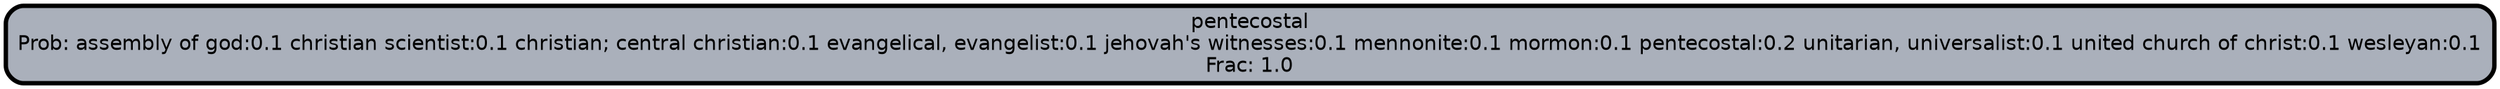 graph Tree {
node [shape=box, style="filled, rounded",color="black",penwidth="3",fontcolor="black",                 fontname=helvetica] ;
graph [ranksep="0 equally", splines=straight,                 bgcolor=transparent, dpi=200] ;
edge [fontname=helvetica, color=black] ;
0 [label="pentecostal
Prob: assembly of god:0.1 christian scientist:0.1 christian; central christian:0.1 evangelical, evangelist:0.1 jehovah's witnesses:0.1 mennonite:0.1 mormon:0.1 pentecostal:0.2 unitarian, universalist:0.1 united church of christ:0.1 wesleyan:0.1
Frac: 1.0", fillcolor="#aab0bb"] ;
{rank = same;}}